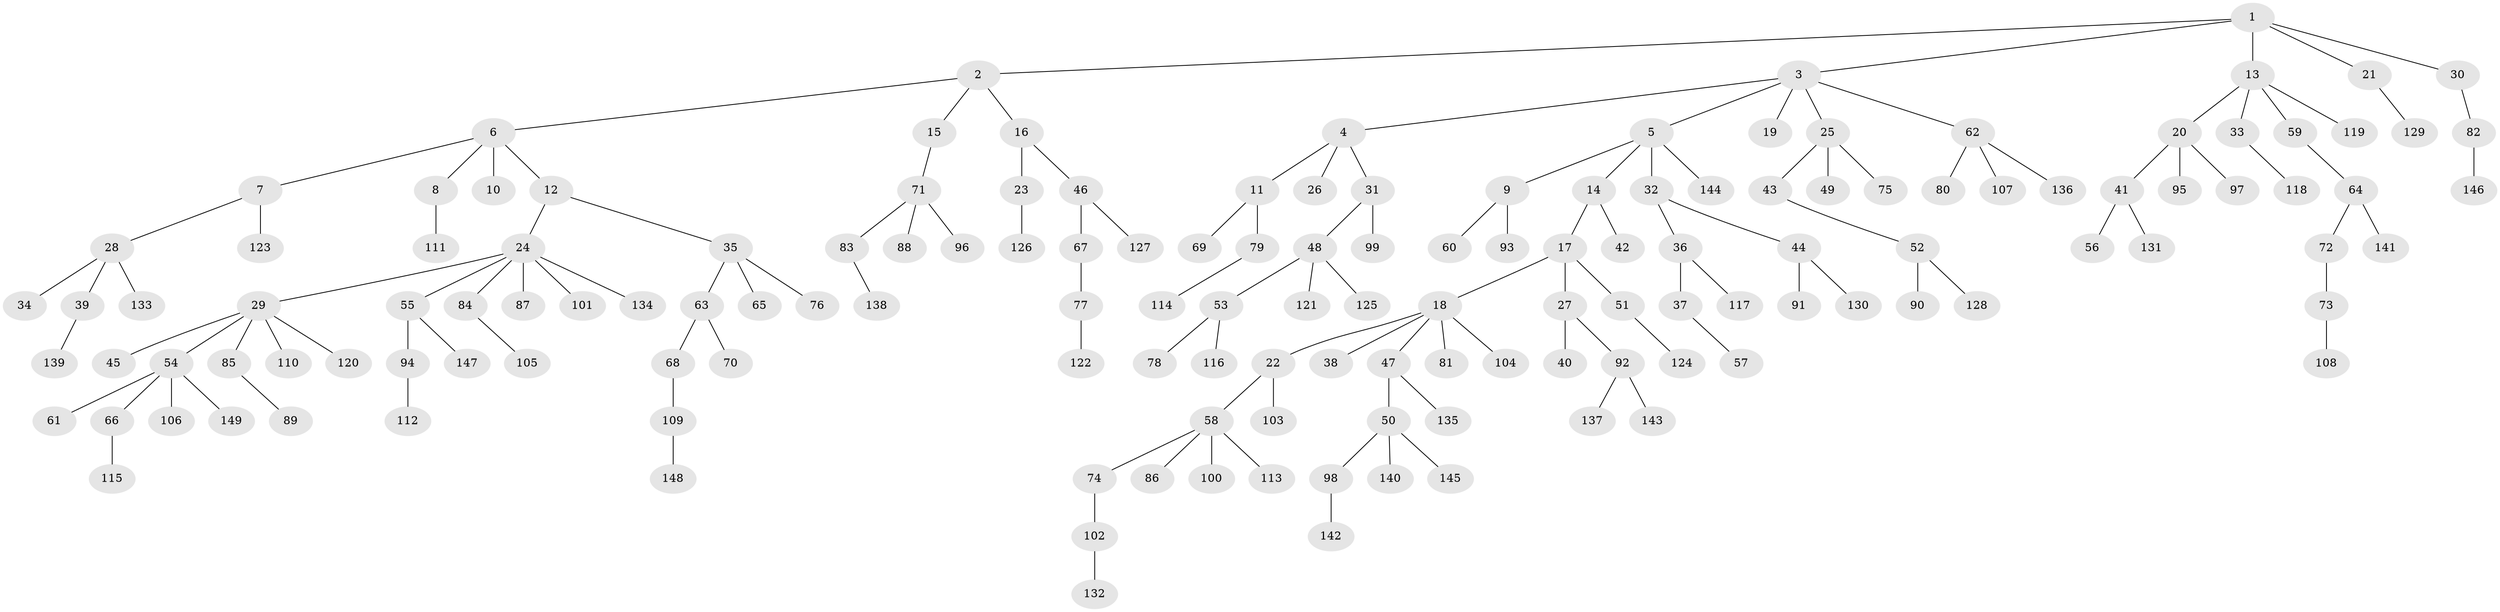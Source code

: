 // coarse degree distribution, {5: 0.045871559633027525, 4: 0.06422018348623854, 9: 0.009174311926605505, 1: 0.5688073394495413, 2: 0.1559633027522936, 3: 0.13761467889908258, 7: 0.009174311926605505, 6: 0.009174311926605505}
// Generated by graph-tools (version 1.1) at 2025/52/02/27/25 19:52:10]
// undirected, 149 vertices, 148 edges
graph export_dot {
graph [start="1"]
  node [color=gray90,style=filled];
  1;
  2;
  3;
  4;
  5;
  6;
  7;
  8;
  9;
  10;
  11;
  12;
  13;
  14;
  15;
  16;
  17;
  18;
  19;
  20;
  21;
  22;
  23;
  24;
  25;
  26;
  27;
  28;
  29;
  30;
  31;
  32;
  33;
  34;
  35;
  36;
  37;
  38;
  39;
  40;
  41;
  42;
  43;
  44;
  45;
  46;
  47;
  48;
  49;
  50;
  51;
  52;
  53;
  54;
  55;
  56;
  57;
  58;
  59;
  60;
  61;
  62;
  63;
  64;
  65;
  66;
  67;
  68;
  69;
  70;
  71;
  72;
  73;
  74;
  75;
  76;
  77;
  78;
  79;
  80;
  81;
  82;
  83;
  84;
  85;
  86;
  87;
  88;
  89;
  90;
  91;
  92;
  93;
  94;
  95;
  96;
  97;
  98;
  99;
  100;
  101;
  102;
  103;
  104;
  105;
  106;
  107;
  108;
  109;
  110;
  111;
  112;
  113;
  114;
  115;
  116;
  117;
  118;
  119;
  120;
  121;
  122;
  123;
  124;
  125;
  126;
  127;
  128;
  129;
  130;
  131;
  132;
  133;
  134;
  135;
  136;
  137;
  138;
  139;
  140;
  141;
  142;
  143;
  144;
  145;
  146;
  147;
  148;
  149;
  1 -- 2;
  1 -- 3;
  1 -- 13;
  1 -- 21;
  1 -- 30;
  2 -- 6;
  2 -- 15;
  2 -- 16;
  3 -- 4;
  3 -- 5;
  3 -- 19;
  3 -- 25;
  3 -- 62;
  4 -- 11;
  4 -- 26;
  4 -- 31;
  5 -- 9;
  5 -- 14;
  5 -- 32;
  5 -- 144;
  6 -- 7;
  6 -- 8;
  6 -- 10;
  6 -- 12;
  7 -- 28;
  7 -- 123;
  8 -- 111;
  9 -- 60;
  9 -- 93;
  11 -- 69;
  11 -- 79;
  12 -- 24;
  12 -- 35;
  13 -- 20;
  13 -- 33;
  13 -- 59;
  13 -- 119;
  14 -- 17;
  14 -- 42;
  15 -- 71;
  16 -- 23;
  16 -- 46;
  17 -- 18;
  17 -- 27;
  17 -- 51;
  18 -- 22;
  18 -- 38;
  18 -- 47;
  18 -- 81;
  18 -- 104;
  20 -- 41;
  20 -- 95;
  20 -- 97;
  21 -- 129;
  22 -- 58;
  22 -- 103;
  23 -- 126;
  24 -- 29;
  24 -- 55;
  24 -- 84;
  24 -- 87;
  24 -- 101;
  24 -- 134;
  25 -- 43;
  25 -- 49;
  25 -- 75;
  27 -- 40;
  27 -- 92;
  28 -- 34;
  28 -- 39;
  28 -- 133;
  29 -- 45;
  29 -- 54;
  29 -- 85;
  29 -- 110;
  29 -- 120;
  30 -- 82;
  31 -- 48;
  31 -- 99;
  32 -- 36;
  32 -- 44;
  33 -- 118;
  35 -- 63;
  35 -- 65;
  35 -- 76;
  36 -- 37;
  36 -- 117;
  37 -- 57;
  39 -- 139;
  41 -- 56;
  41 -- 131;
  43 -- 52;
  44 -- 91;
  44 -- 130;
  46 -- 67;
  46 -- 127;
  47 -- 50;
  47 -- 135;
  48 -- 53;
  48 -- 121;
  48 -- 125;
  50 -- 98;
  50 -- 140;
  50 -- 145;
  51 -- 124;
  52 -- 90;
  52 -- 128;
  53 -- 78;
  53 -- 116;
  54 -- 61;
  54 -- 66;
  54 -- 106;
  54 -- 149;
  55 -- 94;
  55 -- 147;
  58 -- 74;
  58 -- 86;
  58 -- 100;
  58 -- 113;
  59 -- 64;
  62 -- 80;
  62 -- 107;
  62 -- 136;
  63 -- 68;
  63 -- 70;
  64 -- 72;
  64 -- 141;
  66 -- 115;
  67 -- 77;
  68 -- 109;
  71 -- 83;
  71 -- 88;
  71 -- 96;
  72 -- 73;
  73 -- 108;
  74 -- 102;
  77 -- 122;
  79 -- 114;
  82 -- 146;
  83 -- 138;
  84 -- 105;
  85 -- 89;
  92 -- 137;
  92 -- 143;
  94 -- 112;
  98 -- 142;
  102 -- 132;
  109 -- 148;
}
